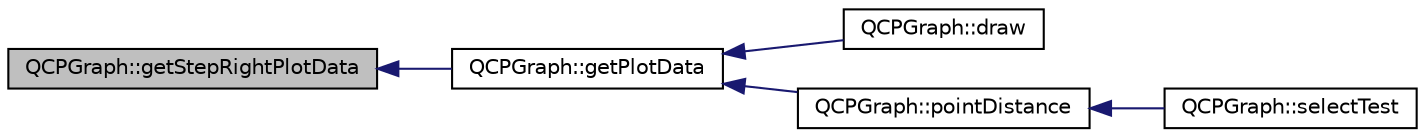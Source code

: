 digraph "QCPGraph::getStepRightPlotData"
{
  edge [fontname="Helvetica",fontsize="10",labelfontname="Helvetica",labelfontsize="10"];
  node [fontname="Helvetica",fontsize="10",shape=record];
  rankdir="LR";
  Node540 [label="QCPGraph::getStepRightPlotData",height=0.2,width=0.4,color="black", fillcolor="grey75", style="filled", fontcolor="black"];
  Node540 -> Node541 [dir="back",color="midnightblue",fontsize="10",style="solid",fontname="Helvetica"];
  Node541 [label="QCPGraph::getPlotData",height=0.2,width=0.4,color="black", fillcolor="white", style="filled",URL="$class_q_c_p_graph.html#a5ec495f97b8185ba9712430cb1558f52"];
  Node541 -> Node542 [dir="back",color="midnightblue",fontsize="10",style="solid",fontname="Helvetica"];
  Node542 [label="QCPGraph::draw",height=0.2,width=0.4,color="black", fillcolor="white", style="filled",URL="$class_q_c_p_graph.html#a659218cc62c2a7786213d9dd429c1c8d"];
  Node541 -> Node543 [dir="back",color="midnightblue",fontsize="10",style="solid",fontname="Helvetica"];
  Node543 [label="QCPGraph::pointDistance",height=0.2,width=0.4,color="black", fillcolor="white", style="filled",URL="$class_q_c_p_graph.html#a96146099a5e68f49c7326a765f768da2"];
  Node543 -> Node544 [dir="back",color="midnightblue",fontsize="10",style="solid",fontname="Helvetica"];
  Node544 [label="QCPGraph::selectTest",height=0.2,width=0.4,color="black", fillcolor="white", style="filled",URL="$class_q_c_p_graph.html#a36011c34aca4f7a477de25961e2f6c13"];
}
